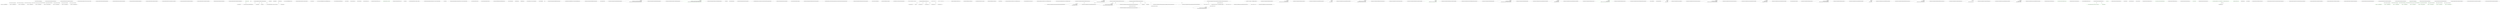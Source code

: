digraph  {
n21 [label="Humanizer.Configuration.OrdinalizerRegistry", span=""];
n0 [cluster="Humanizer.Configuration.OrdinalizerRegistry.OrdinalizerRegistry()", label="Entry Humanizer.Configuration.OrdinalizerRegistry.OrdinalizerRegistry()", span="6-6"];
n1 [cluster="Humanizer.Configuration.OrdinalizerRegistry.OrdinalizerRegistry()", label="Register(''de'', new GermanOrdinalizer())", span="8-8"];
n2 [cluster="Humanizer.Configuration.OrdinalizerRegistry.OrdinalizerRegistry()", label="Register(''en'', new EnglishOrdinalizer())", span="9-9"];
n11 [cluster="Humanizer.Localisation.Ordinalizers.GermanOrdinalizer.GermanOrdinalizer()", label="Entry Humanizer.Localisation.Ordinalizers.GermanOrdinalizer.GermanOrdinalizer()", span="2-2"];
n12 [cluster="Humanizer.Configuration.LocaliserRegistry<TLocaliser>.Register(string, TLocaliser)", label="Entry Humanizer.Configuration.LocaliserRegistry<TLocaliser>.Register(string, TLocaliser)", span="54-54"];
n3 [cluster="Humanizer.Configuration.OrdinalizerRegistry.OrdinalizerRegistry()", label="Register(''es'', new SpanishOrdinalizer())", span="10-10"];
n13 [cluster="Humanizer.Localisation.Ordinalizers.EnglishOrdinalizer.EnglishOrdinalizer()", label="Entry Humanizer.Localisation.Ordinalizers.EnglishOrdinalizer.EnglishOrdinalizer()", span="2-2"];
n4 [cluster="Humanizer.Configuration.OrdinalizerRegistry.OrdinalizerRegistry()", label="Register(''it'', new ItalianOrdinalizer())", span="11-11"];
n14 [cluster="Humanizer.Localisation.Ordinalizers.SpanishOrdinalizer.SpanishOrdinalizer()", label="Entry Humanizer.Localisation.Ordinalizers.SpanishOrdinalizer.SpanishOrdinalizer()", span="2-2"];
n5 [cluster="Humanizer.Configuration.OrdinalizerRegistry.OrdinalizerRegistry()", label="Register(''nl'', new DutchOrdinalizer())", span="12-12"];
n15 [cluster="Humanizer.Localisation.Ordinalizers.ItalianOrdinalizer.ItalianOrdinalizer()", label="Entry Humanizer.Localisation.Ordinalizers.ItalianOrdinalizer.ItalianOrdinalizer()", span="2-2"];
n6 [cluster="Humanizer.Configuration.OrdinalizerRegistry.OrdinalizerRegistry()", label="Register(''pt'', new PortugueseOrdinalizer())", span="13-13"];
n16 [cluster="Humanizer.Localisation.Ordinalizers.DutchOrdinalizer.DutchOrdinalizer()", label="Entry Humanizer.Localisation.Ordinalizers.DutchOrdinalizer.DutchOrdinalizer()", span="2-2"];
n7 [cluster="Humanizer.Configuration.OrdinalizerRegistry.OrdinalizerRegistry()", label="Register(''ru'', new RussianOrdinalizer())", span="14-14"];
n17 [cluster="Humanizer.Localisation.Ordinalizers.PortugueseOrdinalizer.PortugueseOrdinalizer()", label="Entry Humanizer.Localisation.Ordinalizers.PortugueseOrdinalizer.PortugueseOrdinalizer()", span="2-2"];
n8 [cluster="Humanizer.Configuration.OrdinalizerRegistry.OrdinalizerRegistry()", label="Register(''tr'', new TurkishOrdinalizer())", span="15-15"];
n18 [cluster="Humanizer.Localisation.Ordinalizers.RussianOrdinalizer.RussianOrdinalizer()", label="Entry Humanizer.Localisation.Ordinalizers.RussianOrdinalizer.RussianOrdinalizer()", span="2-2"];
n9 [cluster="Humanizer.Configuration.OrdinalizerRegistry.OrdinalizerRegistry()", label="Register(''uk'', new UkrainianOrdinalizer())", span="16-16"];
n19 [cluster="Humanizer.Localisation.Ordinalizers.TurkishOrdinalizer.TurkishOrdinalizer()", label="Entry Humanizer.Localisation.Ordinalizers.TurkishOrdinalizer.TurkishOrdinalizer()", span="7-7"];
n10 [cluster="Humanizer.Configuration.OrdinalizerRegistry.OrdinalizerRegistry()", label="Exit Humanizer.Configuration.OrdinalizerRegistry.OrdinalizerRegistry()", span="6-6"];
n20 [cluster="Humanizer.Localisation.Ordinalizers.UkrainianOrdinalizer.UkrainianOrdinalizer()", label="Entry Humanizer.Localisation.Ordinalizers.UkrainianOrdinalizer.UkrainianOrdinalizer()", span="2-2"];
d4 [cluster="Humanizer.CasingExtensions.ApplyCase(string, Humanizer.LetterCasing)", color=green, community=0, label="LetterCasing.LowerCase", prediction=0, span="24-24"];
d1 [cluster="Humanizer.CasingExtensions.ApplyCase(string, Humanizer.LetterCasing)", label=casing, span="19-19"];
d5 [cluster="Humanizer.CasingExtensions.ApplyCase(string, Humanizer.LetterCasing)", label="return input.ToLower();", span="25-25"];
d0 [cluster="Humanizer.CasingExtensions.ApplyCase(string, Humanizer.LetterCasing)", label="Entry Humanizer.CasingExtensions.ApplyCase(string, Humanizer.LetterCasing)", span="17-17"];
d2 [cluster="Humanizer.CasingExtensions.ApplyCase(string, Humanizer.LetterCasing)", label="LetterCasing.Title", span="21-21"];
d6 [cluster="Humanizer.CasingExtensions.ApplyCase(string, Humanizer.LetterCasing)", label="LetterCasing.AllCaps", span="27-27"];
d8 [cluster="Humanizer.CasingExtensions.ApplyCase(string, Humanizer.LetterCasing)", label="LetterCasing.Sentence", span="30-30"];
d12 [cluster="Humanizer.CasingExtensions.ApplyCase(string, Humanizer.LetterCasing)", label="throw new ArgumentOutOfRangeException(''casing'');", span="37-37"];
d13 [cluster="Humanizer.CasingExtensions.ApplyCase(string, Humanizer.LetterCasing)", label="Exit Humanizer.CasingExtensions.ApplyCase(string, Humanizer.LetterCasing)", span="17-17"];
d15 [cluster="string.ToLower()", label="Entry string.ToLower()", span="0-0"];
d3 [cluster="Humanizer.CasingExtensions.ApplyCase(string, Humanizer.LetterCasing)", label="return CultureInfo.CurrentCulture.TextInfo.ToTitleCase(input);", span="22-22"];
d7 [cluster="Humanizer.CasingExtensions.ApplyCase(string, Humanizer.LetterCasing)", label="return input.ToUpper();", span="28-28"];
d9 [cluster="Humanizer.CasingExtensions.ApplyCase(string, Humanizer.LetterCasing)", label="input.Length >= 1", span="31-31"];
d10 [cluster="Humanizer.CasingExtensions.ApplyCase(string, Humanizer.LetterCasing)", label="return String.Concat(input.Substring(0, 1).ToUpper(), input.Substring(1));", span="32-32"];
d11 [cluster="Humanizer.CasingExtensions.ApplyCase(string, Humanizer.LetterCasing)", label="return input.ToUpper();", span="34-34"];
d20 [cluster="System.ArgumentOutOfRangeException.ArgumentOutOfRangeException(string)", label="Entry System.ArgumentOutOfRangeException.ArgumentOutOfRangeException(string)", span="0-0"];
d14 [cluster="System.Globalization.TextInfo.ToTitleCase(string)", label="Entry System.Globalization.TextInfo.ToTitleCase(string)", span="0-0"];
d16 [cluster="string.ToUpper()", label="Entry string.ToUpper()", span="0-0"];
d17 [cluster="string.Substring(int, int)", label="Entry string.Substring(int, int)", span="0-0"];
d18 [cluster="string.Substring(int)", label="Entry string.Substring(int)", span="0-0"];
d19 [cluster="string.Concat(string, string)", label="Entry string.Concat(string, string)", span="0-0"];
m0_0 [cluster="Humanizer.Tests.CasingTests.ToTitle(string, string)", file="CasingTests.cs", label="Entry Humanizer.Tests.CasingTests.ToTitle(string, string)", span="12-12"];
m0_1 [cluster="Humanizer.Tests.CasingTests.ToTitle(string, string)", color=green, community=0, file="CasingTests.cs", label="Assert.Equal(expectedOutput, input.ToTitle())", prediction=1, span="14-14"];
m0_2 [cluster="Humanizer.Tests.CasingTests.ToTitle(string, string)", file="CasingTests.cs", label="Exit Humanizer.Tests.CasingTests.ToTitle(string, string)", span="12-12"];
m0_4 [cluster="Unk.Equal", file="CasingTests.cs", label="Entry Unk.Equal", span=""];
m0_5 [cluster="Humanizer.EnumDehumanizeExtensions.DehumanizeTo(string, System.Type, Humanizer.OnNoMatch)", file="CasingTests.cs", label="return (Enum)DehumanizeToPrivate(input, targetEnum, onNoMatch);", span="32-32"];
m0_6 [cluster="Humanizer.EnumDehumanizeExtensions.DehumanizeTo(string, System.Type, Humanizer.OnNoMatch)", file="CasingTests.cs", label="Exit Humanizer.EnumDehumanizeExtensions.DehumanizeTo(string, System.Type, Humanizer.OnNoMatch)", span="30-30"];
m0_3 [cluster="Unk.ToTitle", file="CasingTests.cs", label="Entry Unk.ToTitle", span=""];
m0_11 [cluster="Humanizer.EnumDehumanizeExtensions.DehumanizeToPrivate(string, System.Type, Humanizer.OnNoMatch)", file="CasingTests.cs", label="Exit Humanizer.EnumDehumanizeExtensions.DehumanizeToPrivate(string, System.Type, Humanizer.OnNoMatch)", span="35-35"];
m0_12 [cluster="System.Enum.GetValues(System.Type)", file="CasingTests.cs", label="Entry System.Enum.GetValues(System.Type)", span="0-0"];
m0_13 [cluster="System.Collections.IEnumerable.Cast<TResult>()", file="CasingTests.cs", label="Entry System.Collections.IEnumerable.Cast<TResult>()", span="0-0"];
m0_15 [cluster="Humanizer.NoMatchFoundException.NoMatchFoundException(string)", file="CasingTests.cs", label="Entry Humanizer.NoMatchFoundException.NoMatchFoundException(string)", span="13-13"];
m0_19 [cluster="System.Enum.Humanize()", file="CasingTests.cs", label="Entry System.Enum.Humanize()", span="15-15"];
m0_16 [cluster="lambda expression", file="CasingTests.cs", label="Entry lambda expression", span="37-37"];
m0_18 [cluster="lambda expression", file="CasingTests.cs", label="Exit lambda expression", span="37-37"];
m0_20 [cluster="string.Equals(string, string, System.StringComparison)", file="CasingTests.cs", label="Entry string.Equals(string, string, System.StringComparison)", span="0-0"];
m0_14 [cluster="Unk.FirstOrDefault", file="CasingTests.cs", label="Entry Unk.FirstOrDefault", span=""];
m0_21 [file="CasingTests.cs", label=string, span=""];
m1_15 [cluster="Humanizer.Tests.EnumHumanizeTests.AllCapitalMembersAreReturnedAsIs()", file="EnumHumanizeTests.cs", label="Entry Humanizer.Tests.EnumHumanizeTests.AllCapitalMembersAreReturnedAsIs()", span="35-35"];
m1_16 [cluster="Humanizer.Tests.EnumHumanizeTests.AllCapitalMembersAreReturnedAsIs()", file="EnumHumanizeTests.cs", label="Assert.Equal(EnumUnderTest.ALLCAPITALS.ToString(), EnumUnderTest.ALLCAPITALS.Humanize())", span="37-37"];
m1_17 [cluster="Humanizer.Tests.EnumHumanizeTests.AllCapitalMembersAreReturnedAsIs()", file="EnumHumanizeTests.cs", label="Exit Humanizer.Tests.EnumHumanizeTests.AllCapitalMembersAreReturnedAsIs()", span="35-35"];
m1_18 [cluster="System.Enum.ToString()", file="EnumHumanizeTests.cs", label="Entry System.Enum.ToString()", span="0-0"];
m1_8 [cluster="Humanizer.Tests.EnumHumanizeTests.CanApplyTitleCasingOnEnumHumanization()", file="EnumHumanizeTests.cs", label="Entry Humanizer.Tests.EnumHumanizeTests.CanApplyTitleCasingOnEnumHumanization()", span="19-19"];
m1_9 [cluster="Humanizer.Tests.EnumHumanizeTests.CanApplyTitleCasingOnEnumHumanization()", file="EnumHumanizeTests.cs", label="Assert.Equal(\r\n                EnumTestsResources.MemberWithoutDescriptionAttributeTitle, \r\n                EnumUnderTest.MemberWithoutDescriptionAttribute.Humanize(LetterCasing.Title))", span="21-23"];
m1_10 [cluster="Humanizer.Tests.EnumHumanizeTests.CanApplyTitleCasingOnEnumHumanization()", file="EnumHumanizeTests.cs", label="Exit Humanizer.Tests.EnumHumanizeTests.CanApplyTitleCasingOnEnumHumanization()", span="19-19"];
m1_12 [cluster="Humanizer.Tests.EnumHumanizeTests.CanApplyLowerCaseCasingOnEnumHumanization()", file="EnumHumanizeTests.cs", label="Entry Humanizer.Tests.EnumHumanizeTests.CanApplyLowerCaseCasingOnEnumHumanization()", span="27-27"];
m1_13 [cluster="Humanizer.Tests.EnumHumanizeTests.CanApplyLowerCaseCasingOnEnumHumanization()", color=green, community=0, file="EnumHumanizeTests.cs", label="Assert.Equal(\r\n                EnumTestsResources.MemberWithoutDescriptionAttributeLowerCase, \r\n                EnumUnderTest.MemberWithoutDescriptionAttribute.Humanize(LetterCasing.LowerCase))", prediction=2, span="29-31"];
m1_14 [cluster="Humanizer.Tests.EnumHumanizeTests.CanApplyLowerCaseCasingOnEnumHumanization()", file="EnumHumanizeTests.cs", label="Exit Humanizer.Tests.EnumHumanizeTests.CanApplyLowerCaseCasingOnEnumHumanization()", span="27-27"];
m1_4 [cluster="Unk.Equal", file="EnumHumanizeTests.cs", label="Entry Unk.Equal", span=""];
m1_3 [cluster="System.Enum.Humanize()", file="EnumHumanizeTests.cs", label="Entry System.Enum.Humanize()", span="13-13"];
m1_0 [cluster="Humanizer.Tests.EnumHumanizeTests.HonorsDescriptionAttribute()", file="EnumHumanizeTests.cs", label="Entry Humanizer.Tests.EnumHumanizeTests.HonorsDescriptionAttribute()", span="7-7"];
m1_1 [cluster="Humanizer.Tests.EnumHumanizeTests.HonorsDescriptionAttribute()", file="EnumHumanizeTests.cs", label="Assert.Equal(EnumTestsResources.CustomDescription, EnumUnderTest.MemberWithDescriptionAttribute.Humanize())", span="9-9"];
m1_2 [cluster="Humanizer.Tests.EnumHumanizeTests.HonorsDescriptionAttribute()", file="EnumHumanizeTests.cs", label="Exit Humanizer.Tests.EnumHumanizeTests.HonorsDescriptionAttribute()", span="7-7"];
m1_11 [cluster="System.Enum.Humanize(Humanizer.LetterCasing)", file="EnumHumanizeTests.cs", label="Entry System.Enum.Humanize(Humanizer.LetterCasing)", span="37-37"];
m1_5 [cluster="Humanizer.Tests.EnumHumanizeTests.CanHumanizeMembersWithoutDescriptionAttribute()", file="EnumHumanizeTests.cs", label="Entry Humanizer.Tests.EnumHumanizeTests.CanHumanizeMembersWithoutDescriptionAttribute()", span="13-13"];
m1_6 [cluster="Humanizer.Tests.EnumHumanizeTests.CanHumanizeMembersWithoutDescriptionAttribute()", file="EnumHumanizeTests.cs", label="Assert.Equal(EnumTestsResources.MemberWithoutDescriptionAttributeSentence, EnumUnderTest.MemberWithoutDescriptionAttribute.Humanize())", span="15-15"];
m1_7 [cluster="Humanizer.Tests.EnumHumanizeTests.CanHumanizeMembersWithoutDescriptionAttribute()", file="EnumHumanizeTests.cs", label="Exit Humanizer.Tests.EnumHumanizeTests.CanHumanizeMembersWithoutDescriptionAttribute()", span="13-13"];
m2_8 [cluster="int.ToString(System.IFormatProvider)", file="InflectorExtensions.cs", label="Entry int.ToString(System.IFormatProvider)", span="0-0"];
m2_5 [cluster="Humanizer.OrdinalizeExtensions.Ordinalize(int)", file="InflectorExtensions.cs", label="Entry Humanizer.OrdinalizeExtensions.Ordinalize(int)", span="25-25"];
m2_6 [cluster="Humanizer.OrdinalizeExtensions.Ordinalize(int)", file="InflectorExtensions.cs", label="return Ordinalize(number, number.ToString(CultureInfo.InvariantCulture));", span="27-27"];
m2_7 [cluster="Humanizer.OrdinalizeExtensions.Ordinalize(int)", file="InflectorExtensions.cs", label="Exit Humanizer.OrdinalizeExtensions.Ordinalize(int)", span="25-25"];
m2_4 [cluster="Humanizer.OrdinalizeExtensions.Ordinalize(int, string)", file="InflectorExtensions.cs", label="Entry Humanizer.OrdinalizeExtensions.Ordinalize(int, string)", span="30-30"];
m2_9 [cluster="Humanizer.OrdinalizeExtensions.Ordinalize(int, string)", file="InflectorExtensions.cs", label="int nMod100 = number % 100", span="32-32"];
m2_11 [cluster="Humanizer.OrdinalizeExtensions.Ordinalize(int, string)", file="InflectorExtensions.cs", label="return numberString + ''th'';", span="36-36"];
m2_12 [cluster="Humanizer.OrdinalizeExtensions.Ordinalize(int, string)", file="InflectorExtensions.cs", label="number % 10", span="39-39"];
m2_14 [cluster="Humanizer.OrdinalizeExtensions.Ordinalize(int, string)", file="InflectorExtensions.cs", label="return numberString + ''st'';", span="42-42"];
m2_16 [cluster="Humanizer.OrdinalizeExtensions.Ordinalize(int, string)", file="InflectorExtensions.cs", label="return numberString + ''nd'';", span="44-44"];
m2_18 [cluster="Humanizer.OrdinalizeExtensions.Ordinalize(int, string)", file="InflectorExtensions.cs", label="return numberString + ''rd'';", span="46-46"];
m2_19 [cluster="Humanizer.OrdinalizeExtensions.Ordinalize(int, string)", file="InflectorExtensions.cs", label="return numberString + ''th'';", span="48-48"];
m2_10 [cluster="Humanizer.OrdinalizeExtensions.Ordinalize(int, string)", file="InflectorExtensions.cs", label="nMod100 >= 11 && nMod100 <= 13", span="34-34"];
m2_13 [cluster="Humanizer.OrdinalizeExtensions.Ordinalize(int, string)", file="InflectorExtensions.cs", label=1, span="41-41"];
m2_15 [cluster="Humanizer.OrdinalizeExtensions.Ordinalize(int, string)", file="InflectorExtensions.cs", label=2, span="43-43"];
m2_17 [cluster="Humanizer.OrdinalizeExtensions.Ordinalize(int, string)", file="InflectorExtensions.cs", label=3, span="45-45"];
m2_20 [cluster="Humanizer.OrdinalizeExtensions.Ordinalize(int, string)", file="InflectorExtensions.cs", label="Exit Humanizer.OrdinalizeExtensions.Ordinalize(int, string)", span="30-30"];
m2_0 [cluster="Humanizer.OrdinalizeExtensions.Ordinalize(string)", file="InflectorExtensions.cs", label="Entry Humanizer.OrdinalizeExtensions.Ordinalize(string)", span="15-15"];
m2_1 [cluster="Humanizer.OrdinalizeExtensions.Ordinalize(string)", file="InflectorExtensions.cs", label="return Ordinalize(int.Parse(numberString), numberString);", span="17-17"];
m2_2 [cluster="Humanizer.OrdinalizeExtensions.Ordinalize(string)", file="InflectorExtensions.cs", label="Exit Humanizer.OrdinalizeExtensions.Ordinalize(string)", span="15-15"];
m2_3 [cluster="int.Parse(string)", file="InflectorExtensions.cs", label="Entry int.Parse(string)", span="0-0"];
m3_0 [cluster="Humanizer.Localisation.Resources.GetResource(string, System.Globalization.CultureInfo)", file="InflectorTests.cs", label="Entry Humanizer.Localisation.Resources.GetResource(string, System.Globalization.CultureInfo)", span="18-18"];
m3_1 [cluster="Humanizer.Localisation.Resources.GetResource(string, System.Globalization.CultureInfo)", file="InflectorTests.cs", label="return ResourceManager.GetString(resourceKey, culture);", span="20-20"];
m3_2 [cluster="Humanizer.Localisation.Resources.GetResource(string, System.Globalization.CultureInfo)", file="InflectorTests.cs", label="Exit Humanizer.Localisation.Resources.GetResource(string, System.Globalization.CultureInfo)", span="18-18"];
m3_3 [cluster="System.Resources.ResourceManager.GetString(string, System.Globalization.CultureInfo)", file="InflectorTests.cs", label="Entry System.Resources.ResourceManager.GetString(string, System.Globalization.CultureInfo)", span="0-0"];
m6_45 [cluster="Humanizer.Tests.StringHumanizeTests.CanHumanizeIntoTitleCaseWhenUsingUnderscores()", file="StringHumanizeTests.cs", label="Entry Humanizer.Tests.StringHumanizeTests.CanHumanizeIntoTitleCaseWhenUsingUnderscores()", span="115-115"];
m6_46 [cluster="Humanizer.Tests.StringHumanizeTests.CanHumanizeIntoTitleCaseWhenUsingUnderscores()", file="StringHumanizeTests.cs", label="Assert.Equal(\r\n                ''Can Return Title Case'',\r\n                ''Can_return_title_Case''.Humanize(LetterCasing.Title))", span="117-119"];
m6_47 [cluster="Humanizer.Tests.StringHumanizeTests.CanHumanizeIntoTitleCaseWhenUsingUnderscores()", file="StringHumanizeTests.cs", label="Exit Humanizer.Tests.StringHumanizeTests.CanHumanizeIntoTitleCaseWhenUsingUnderscores()", span="115-115"];
m6_3 [cluster="Humanizer.FixedNumberOfCharactersTruncator.Truncate(string, int, string)", file="StringHumanizeTests.cs", label="value.Length == 0", span="15-15"];
m6_54 [cluster="Humanizer.Tests.StringHumanizeTests.CanHumanizeIntoSentenceCase()", file="StringHumanizeTests.cs", label="Entry Humanizer.Tests.StringHumanizeTests.CanHumanizeIntoSentenceCase()", span="139-139"];
m6_55 [cluster="Humanizer.Tests.StringHumanizeTests.CanHumanizeIntoSentenceCase()", file="StringHumanizeTests.cs", label="Assert.Equal(\r\n                ''Can return sentence case'',\r\n                ''CanReturnSentenceCase''.Humanize(LetterCasing.Sentence))", span="141-143"];
m6_56 [cluster="Humanizer.Tests.StringHumanizeTests.CanHumanizeIntoSentenceCase()", file="StringHumanizeTests.cs", label="Exit Humanizer.Tests.StringHumanizeTests.CanHumanizeIntoSentenceCase()", span="139-139"];
m6_38 [cluster="Humanizer.Tests.StringHumanizeTests.AcronymsAreSeparatedFromNumbersInTheStart()", file="StringHumanizeTests.cs", label="Entry Humanizer.Tests.StringHumanizeTests.AcronymsAreSeparatedFromNumbersInTheStart()", span="99-99"];
m6_39 [cluster="Humanizer.Tests.StringHumanizeTests.AcronymsAreSeparatedFromNumbersInTheStart()", file="StringHumanizeTests.cs", label="Assert.Equal(\r\n                ''1 HTML'',\r\n                ''1HTML''.Humanize())", span="101-103"];
m6_40 [cluster="Humanizer.Tests.StringHumanizeTests.AcronymsAreSeparatedFromNumbersInTheStart()", file="StringHumanizeTests.cs", label="Exit Humanizer.Tests.StringHumanizeTests.AcronymsAreSeparatedFromNumbersInTheStart()", span="99-99"];
m6_0 [cluster="Humanizer.Tests.StringHumanizeTests.PascalCaseInputStringIsTurnedIntoSentence()", file="StringHumanizeTests.cs", label="Entry Humanizer.Tests.StringHumanizeTests.PascalCaseInputStringIsTurnedIntoSentence()", span="7-7"];
m6_1 [cluster="Humanizer.Tests.StringHumanizeTests.PascalCaseInputStringIsTurnedIntoSentence()", file="StringHumanizeTests.cs", label="Assert.Equal(\r\n                ''Pascal case input string is turned into sentence'',\r\n                ''PascalCaseInputStringIsTurnedIntoSentence''.Humanize())", span="9-11"];
m6_4 [cluster="Unk.Equal", file="StringHumanizeTests.cs", label="Entry Unk.Equal", span=""];
m6_5 [cluster="Humanizer.Tests.StringHumanizeTests.WhenInputStringContainsConsequtiveCaptialLetters_ThenTheyAreTurnedIntoOneLetterWords()", file="StringHumanizeTests.cs", label="Entry Humanizer.Tests.StringHumanizeTests.WhenInputStringContainsConsequtiveCaptialLetters_ThenTheyAreTurnedIntoOneLetterWords()", span="15-15"];
m6_6 [cluster="Humanizer.Tests.StringHumanizeTests.WhenInputStringContainsConsequtiveCaptialLetters_ThenTheyAreTurnedIntoOneLetterWords()", file="StringHumanizeTests.cs", label="Assert.Equal(\r\n                ''When I use an input a here'',\r\n                ''WhenIUseAnInputAHere''.Humanize())", span="17-19"];
m6_8 [cluster="Humanizer.Tests.StringHumanizeTests.WhenInputStringStartsWithANumber_ThenNumberIsDealtWithLikeAWord()", file="StringHumanizeTests.cs", label="Entry Humanizer.Tests.StringHumanizeTests.WhenInputStringStartsWithANumber_ThenNumberIsDealtWithLikeAWord()", span="23-23"];
m6_10 [cluster="Humanizer.Tests.StringHumanizeTests.WhenInputStringStartsWithANumber_ThenNumberIsDealtWithLikeAWord()", file="StringHumanizeTests.cs", label="Exit Humanizer.Tests.StringHumanizeTests.WhenInputStringStartsWithANumber_ThenNumberIsDealtWithLikeAWord()", span="23-23"];
m6_11 [cluster="Humanizer.Tests.StringHumanizeTests.WhenInputStringEndWithANumber_ThenNumberIsDealtWithLikeAWord()", file="StringHumanizeTests.cs", label="Entry Humanizer.Tests.StringHumanizeTests.WhenInputStringEndWithANumber_ThenNumberIsDealtWithLikeAWord()", span="29-29"];
m6_13 [cluster="Humanizer.Tests.StringHumanizeTests.WhenInputStringEndWithANumber_ThenNumberIsDealtWithLikeAWord()", file="StringHumanizeTests.cs", label="Exit Humanizer.Tests.StringHumanizeTests.WhenInputStringEndWithANumber_ThenNumberIsDealtWithLikeAWord()", span="29-29"];
m6_14 [cluster="Humanizer.Tests.StringHumanizeTests.UnderscoredInputStringIsTurnedIntoSentence()", file="StringHumanizeTests.cs", label="Entry Humanizer.Tests.StringHumanizeTests.UnderscoredInputStringIsTurnedIntoSentence()", span="35-35"];
m6_15 [cluster="Humanizer.Tests.StringHumanizeTests.UnderscoredInputStringIsTurnedIntoSentence()", file="StringHumanizeTests.cs", label="Assert.Equal(\r\n                ''Underscored input string is turned into sentence'',\r\n                ''Underscored_input_string_is_turned_into_sentence''.Humanize())", span="37-39"];
m6_16 [cluster="Humanizer.Tests.StringHumanizeTests.UnderscoredInputStringIsTurnedIntoSentence()", file="StringHumanizeTests.cs", label="Exit Humanizer.Tests.StringHumanizeTests.UnderscoredInputStringIsTurnedIntoSentence()", span="35-35"];
m6_18 [cluster="Humanizer.Tests.StringHumanizeTests.UnderscoredInputStringPreservesCasing()", file="StringHumanizeTests.cs", label="Assert.Equal(\r\n                ''Underscored input String is turned INTO sentence'',\r\n                ''Underscored_input_String_is_turned_INTO_sentence''.Humanize())", span="45-47"];
m6_2 [cluster="Humanizer.Tests.StringHumanizeTests.PascalCaseInputStringIsTurnedIntoSentence()", file="StringHumanizeTests.cs", label="Exit Humanizer.Tests.StringHumanizeTests.PascalCaseInputStringIsTurnedIntoSentence()", span="7-7"];
m6_7 [cluster="Humanizer.Tests.StringHumanizeTests.WhenInputStringContainsConsequtiveCaptialLetters_ThenTheyAreTurnedIntoOneLetterWords()", file="StringHumanizeTests.cs", label="Exit Humanizer.Tests.StringHumanizeTests.WhenInputStringContainsConsequtiveCaptialLetters_ThenTheyAreTurnedIntoOneLetterWords()", span="15-15"];
m6_12 [cluster="Humanizer.Tests.StringHumanizeTests.WhenInputStringEndWithANumber_ThenNumberIsDealtWithLikeAWord()", file="StringHumanizeTests.cs", label="Assert.Equal(''Number is at the end 100'', ''NumberIsAtTheEnd100''.Humanize())", span="31-31"];
m6_9 [cluster="Humanizer.Tests.StringHumanizeTests.WhenInputStringStartsWithANumber_ThenNumberIsDealtWithLikeAWord()", file="StringHumanizeTests.cs", label="Assert.Equal(''10 is in the begining'', ''10IsInTheBegining''.Humanize())", span="25-25"];
m6_17 [cluster="Humanizer.Tests.StringHumanizeTests.UnderscoredInputStringPreservesCasing()", file="StringHumanizeTests.cs", label="Entry Humanizer.Tests.StringHumanizeTests.UnderscoredInputStringPreservesCasing()", span="43-43"];
m6_19 [cluster="Humanizer.Tests.StringHumanizeTests.UnderscoredInputStringPreservesCasing()", file="StringHumanizeTests.cs", label="Exit Humanizer.Tests.StringHumanizeTests.UnderscoredInputStringPreservesCasing()", span="43-43"];
m6_60 [cluster="Humanizer.Tests.StringHumanizeTests.CanHumanizeIntoLowerCaseEvenWhenUsingAllCaps()", file="StringHumanizeTests.cs", label="Entry Humanizer.Tests.StringHumanizeTests.CanHumanizeIntoLowerCaseEvenWhenUsingAllCaps()", span="155-155"];
m6_61 [cluster="Humanizer.Tests.StringHumanizeTests.CanHumanizeIntoLowerCaseEvenWhenUsingAllCaps()", color=green, community=0, file="StringHumanizeTests.cs", label="Assert.Equal(\r\n                ''lowercase'',\r\n                ''LOWERCASE''.Humanize(LetterCasing.LowerCase))", prediction=3, span="157-159"];
m6_62 [cluster="Humanizer.Tests.StringHumanizeTests.CanHumanizeIntoLowerCaseEvenWhenUsingAllCaps()", file="StringHumanizeTests.cs", label="Exit Humanizer.Tests.StringHumanizeTests.CanHumanizeIntoLowerCaseEvenWhenUsingAllCaps()", span="155-155"];
m6_22 [cluster="Humanizer.Tests.StringHumanizeTests.OneLetterWordInTheBeginningOfStringIsTurnedIntoAWord()", file="StringHumanizeTests.cs", label="Exit Humanizer.Tests.StringHumanizeTests.OneLetterWordInTheBeginningOfStringIsTurnedIntoAWord()", span="51-51"];
m6_48 [cluster="Humanizer.Tests.StringHumanizeTests.TitleHumanizationHonorsAllCaps()", file="StringHumanizeTests.cs", label="Entry Humanizer.Tests.StringHumanizeTests.TitleHumanizationHonorsAllCaps()", span="123-123"];
m6_49 [cluster="Humanizer.Tests.StringHumanizeTests.TitleHumanizationHonorsAllCaps()", file="StringHumanizeTests.cs", label="Assert.Equal(\r\n                ''Title Humanization Honors ALLCAPS'',\r\n                ''Title_humanization_Honors_ALLCAPS''.Humanize(LetterCasing.Title))", span="125-127"];
m6_50 [cluster="Humanizer.Tests.StringHumanizeTests.TitleHumanizationHonorsAllCaps()", file="StringHumanizeTests.cs", label="Exit Humanizer.Tests.StringHumanizeTests.TitleHumanizationHonorsAllCaps()", span="123-123"];
m6_26 [cluster="Humanizer.Tests.StringHumanizeTests.AcronymsAreSeparatedFromOtherWordsInTheMiddle()", file="StringHumanizeTests.cs", label="Entry Humanizer.Tests.StringHumanizeTests.AcronymsAreSeparatedFromOtherWordsInTheMiddle()", span="67-67"];
m6_27 [cluster="Humanizer.Tests.StringHumanizeTests.AcronymsAreSeparatedFromOtherWordsInTheMiddle()", file="StringHumanizeTests.cs", label="Assert.Equal(\r\n                ''The HTML language'',\r\n                ''TheHTMLLanguage''.Humanize())", span="69-71"];
m6_28 [cluster="Humanizer.Tests.StringHumanizeTests.AcronymsAreSeparatedFromOtherWordsInTheMiddle()", file="StringHumanizeTests.cs", label="Exit Humanizer.Tests.StringHumanizeTests.AcronymsAreSeparatedFromOtherWordsInTheMiddle()", span="67-67"];
m6_51 [cluster="Humanizer.Tests.StringHumanizeTests.CanHumanizeIntoLowerCase()", file="StringHumanizeTests.cs", label="Entry Humanizer.Tests.StringHumanizeTests.CanHumanizeIntoLowerCase()", span="131-131"];
m6_52 [cluster="Humanizer.Tests.StringHumanizeTests.CanHumanizeIntoLowerCase()", color=green, community=0, file="StringHumanizeTests.cs", label="Assert.Equal(\r\n                ''can return lower case'',\r\n                ''CanReturnLowerCase''.Humanize(LetterCasing.LowerCase))", prediction=4, span="133-135"];
m6_53 [cluster="Humanizer.Tests.StringHumanizeTests.CanHumanizeIntoLowerCase()", file="StringHumanizeTests.cs", label="Exit Humanizer.Tests.StringHumanizeTests.CanHumanizeIntoLowerCase()", span="131-131"];
m6_20 [cluster="Humanizer.Tests.StringHumanizeTests.OneLetterWordInTheBeginningOfStringIsTurnedIntoAWord()", file="StringHumanizeTests.cs", label="Entry Humanizer.Tests.StringHumanizeTests.OneLetterWordInTheBeginningOfStringIsTurnedIntoAWord()", span="51-51"];
m6_21 [cluster="string.ToCharArray()", file="StringHumanizeTests.cs", label="Entry string.ToCharArray()", span="0-0"];
m6_23 [cluster="char.IsLetterOrDigit(char)", file="StringHumanizeTests.cs", label="Entry char.IsLetterOrDigit(char)", span="0-0"];
m6_24 [cluster="Humanizer.Tests.StringHumanizeTests.AcronymsAreLeftIntact()", file="StringHumanizeTests.cs", label="Assert.Equal(\r\n                ''HTML'',\r\n                ''HTML''.Humanize())", span="61-63"];
m6_25 [cluster="Humanizer.Tests.StringHumanizeTests.AcronymsAreLeftIntact()", file="StringHumanizeTests.cs", label="Exit Humanizer.Tests.StringHumanizeTests.AcronymsAreLeftIntact()", span="59-59"];
m6_66 [cluster="Humanizer.Tests.StringHumanizeTests.CanTurnIntoUpperCasewhenUsingUnderscores()", file="StringHumanizeTests.cs", label="Entry Humanizer.Tests.StringHumanizeTests.CanTurnIntoUpperCasewhenUsingUnderscores()", span="171-171"];
m6_67 [cluster="Humanizer.Tests.StringHumanizeTests.CanTurnIntoUpperCasewhenUsingUnderscores()", file="StringHumanizeTests.cs", label="Assert.Equal(\r\n                ''CAN HUMANIZE INTO UPPER CASE'',\r\n                ''Can_Humanize_into_Upper_case''.Humanize(LetterCasing.AllCaps))", span="173-175"];
m6_68 [cluster="Humanizer.Tests.StringHumanizeTests.CanTurnIntoUpperCasewhenUsingUnderscores()", file="StringHumanizeTests.cs", label="Exit Humanizer.Tests.StringHumanizeTests.CanTurnIntoUpperCasewhenUsingUnderscores()", span="171-171"];
m6_32 [cluster="Humanizer.Tests.StringHumanizeTests.AcronymsAreSeparatedFromOtherWordsInTheEnd()", file="StringHumanizeTests.cs", label="Entry Humanizer.Tests.StringHumanizeTests.AcronymsAreSeparatedFromOtherWordsInTheEnd()", span="83-83"];
m6_33 [cluster="Humanizer.Tests.StringHumanizeTests.AcronymsAreSeparatedFromOtherWordsInTheEnd()", file="StringHumanizeTests.cs", label="Assert.Equal(\r\n                ''The language is HTML'',\r\n                ''TheLanguageIsHTML''.Humanize())", span="85-87"];
m6_34 [cluster="Humanizer.Tests.StringHumanizeTests.AcronymsAreSeparatedFromOtherWordsInTheEnd()", file="StringHumanizeTests.cs", label="Exit Humanizer.Tests.StringHumanizeTests.AcronymsAreSeparatedFromOtherWordsInTheEnd()", span="83-83"];
m6_44 [cluster="string.Humanize(Humanizer.LetterCasing)", file="StringHumanizeTests.cs", label="Entry string.Humanize(Humanizer.LetterCasing)", span="60-60"];
m6_63 [cluster="Humanizer.Tests.StringHumanizeTests.CanHumanizeIntoUpperCase()", file="StringHumanizeTests.cs", label="Entry Humanizer.Tests.StringHumanizeTests.CanHumanizeIntoUpperCase()", span="163-163"];
m6_64 [cluster="Humanizer.Tests.StringHumanizeTests.CanHumanizeIntoUpperCase()", file="StringHumanizeTests.cs", label="Assert.Equal(\r\n                ''CAN HUMANIZE INTO UPPER CASE'',\r\n                ''CanHumanizeIntoUpperCase''.Humanize(LetterCasing.AllCaps))", span="165-167"];
m6_65 [cluster="Humanizer.Tests.StringHumanizeTests.CanHumanizeIntoUpperCase()", file="StringHumanizeTests.cs", label="Exit Humanizer.Tests.StringHumanizeTests.CanHumanizeIntoUpperCase()", span="163-163"];
m6_35 [cluster="Humanizer.Tests.StringHumanizeTests.AcronymsAreSeparatedFromNumbersInTheEnd()", file="StringHumanizeTests.cs", label="Entry Humanizer.Tests.StringHumanizeTests.AcronymsAreSeparatedFromNumbersInTheEnd()", span="91-91"];
m6_36 [cluster="Humanizer.Tests.StringHumanizeTests.AcronymsAreSeparatedFromNumbersInTheEnd()", file="StringHumanizeTests.cs", label="Assert.Equal(\r\n                ''HTML 5'',\r\n                ''HTML5''.Humanize())", span="93-95"];
m6_37 [cluster="Humanizer.Tests.StringHumanizeTests.AcronymsAreSeparatedFromNumbersInTheEnd()", file="StringHumanizeTests.cs", label="Exit Humanizer.Tests.StringHumanizeTests.AcronymsAreSeparatedFromNumbersInTheEnd()", span="91-91"];
m6_41 [cluster="Humanizer.Tests.StringHumanizeTests.CanHumanizeIntoTitleCaseWithoutUsingUnderscores()", file="StringHumanizeTests.cs", label="Entry Humanizer.Tests.StringHumanizeTests.CanHumanizeIntoTitleCaseWithoutUsingUnderscores()", span="107-107"];
m6_42 [cluster="Humanizer.Tests.StringHumanizeTests.CanHumanizeIntoTitleCaseWithoutUsingUnderscores()", file="StringHumanizeTests.cs", label="Assert.Equal(\r\n                ''Can Return Title Case'',\r\n                ''CanReturnTitleCase''.Humanize(LetterCasing.Title))", span="109-111"];
m6_43 [cluster="Humanizer.Tests.StringHumanizeTests.CanHumanizeIntoTitleCaseWithoutUsingUnderscores()", file="StringHumanizeTests.cs", label="Exit Humanizer.Tests.StringHumanizeTests.CanHumanizeIntoTitleCaseWithoutUsingUnderscores()", span="107-107"];
m6_57 [cluster="Humanizer.Tests.StringHumanizeTests.SentenceCasingWorksOnEmptyStrings()", file="StringHumanizeTests.cs", label="Entry Humanizer.Tests.StringHumanizeTests.SentenceCasingWorksOnEmptyStrings()", span="147-147"];
m6_58 [cluster="Humanizer.Tests.StringHumanizeTests.SentenceCasingWorksOnEmptyStrings()", file="StringHumanizeTests.cs", label="Assert.Equal(\r\n                '''',\r\n                ''''.Humanize(LetterCasing.Sentence))", span="149-151"];
m6_59 [cluster="Humanizer.Tests.StringHumanizeTests.SentenceCasingWorksOnEmptyStrings()", file="StringHumanizeTests.cs", label="Exit Humanizer.Tests.StringHumanizeTests.SentenceCasingWorksOnEmptyStrings()", span="147-147"];
m6_29 [cluster="Humanizer.Tests.StringHumanizeTests.AcronymsAreSeparatedFromOtherWordsInTheStart()", file="StringHumanizeTests.cs", label="Entry Humanizer.Tests.StringHumanizeTests.AcronymsAreSeparatedFromOtherWordsInTheStart()", span="75-75"];
m6_30 [cluster="Humanizer.Tests.StringHumanizeTests.AcronymsAreSeparatedFromOtherWordsInTheStart()", file="StringHumanizeTests.cs", label="Assert.Equal(\r\n                ''HTML is the language'',\r\n                ''HTMLIsTheLanguage''.Humanize())", span="77-79"];
m6_31 [cluster="Humanizer.Tests.StringHumanizeTests.AcronymsAreSeparatedFromOtherWordsInTheStart()", file="StringHumanizeTests.cs", label="Exit Humanizer.Tests.StringHumanizeTests.AcronymsAreSeparatedFromOtherWordsInTheStart()", span="75-75"];
m7_0 [cluster="Humanizer.Transformer.ToLowerCase.Transform(string)", file="ToLowerCase.cs", label="Entry Humanizer.Transformer.ToLowerCase.Transform(string)", span="6-6"];
m7_1 [cluster="Humanizer.Transformer.ToLowerCase.Transform(string)", color=green, community=0, file="ToLowerCase.cs", label="return CultureInfo.CurrentCulture.TextInfo.ToLower(input);", prediction=5, span="8-8"];
m7_2 [cluster="Humanizer.Transformer.ToLowerCase.Transform(string)", file="ToLowerCase.cs", label="Exit Humanizer.Transformer.ToLowerCase.Transform(string)", span="6-6"];
m7_3 [cluster="System.Globalization.TextInfo.ToLower(string)", file="ToLowerCase.cs", label="Entry System.Globalization.TextInfo.ToLower(string)", span="0-0"];
m8_0 [cluster="Humanizer.Transformer.ToSentenceCase.Transform(string)", file="ToSentenceCase.cs", label="Entry Humanizer.Transformer.ToSentenceCase.Transform(string)", span="6-6"];
m8_1 [cluster="Humanizer.Transformer.ToSentenceCase.Transform(string)", color=green, community=0, file="ToSentenceCase.cs", label="input.Length >= 1", prediction=6, span="8-8"];
m8_2 [cluster="Humanizer.Transformer.ToSentenceCase.Transform(string)", color=green, community=0, file="ToSentenceCase.cs", label="return String.Concat(input.Substring(0, 1).ToUpper(), input.Substring(1));", prediction=7, span="9-9"];
m8_3 [cluster="Humanizer.Transformer.ToSentenceCase.Transform(string)", color=green, community=0, file="ToSentenceCase.cs", label="return input.ToUpper();", prediction=7, span="11-11"];
m8_4 [cluster="Humanizer.Transformer.ToSentenceCase.Transform(string)", file="ToSentenceCase.cs", label="Exit Humanizer.Transformer.ToSentenceCase.Transform(string)", span="6-6"];
m8_6 [cluster="string.ToUpper()", file="ToSentenceCase.cs", label="Entry string.ToUpper()", span="0-0"];
m8_5 [cluster="string.Substring(int, int)", file="ToSentenceCase.cs", label="Entry string.Substring(int, int)", span="0-0"];
m8_7 [cluster="string.Substring(int)", file="ToSentenceCase.cs", label="Entry string.Substring(int)", span="0-0"];
m9_0 [cluster="Humanizer.Transformer.ToTitleCase.Transform(string)", file="ToTitleCase.cs", label="Entry Humanizer.Transformer.ToTitleCase.Transform(string)", span="6-6"];
m9_1 [cluster="Humanizer.Transformer.ToTitleCase.Transform(string)", color=green, community=0, file="ToTitleCase.cs", label="return CultureInfo.CurrentCulture.TextInfo.ToTitleCase(input);", prediction=9, span="8-8"];
m9_2 [cluster="Humanizer.Transformer.ToTitleCase.Transform(string)", file="ToTitleCase.cs", label="Exit Humanizer.Transformer.ToTitleCase.Transform(string)", span="6-6"];
m10_0 [cluster="Humanizer.Transformer.ToUpperCase.Transform(string)", file="ToUpperCase.cs", label="Entry Humanizer.Transformer.ToUpperCase.Transform(string)", span="4-4"];
m10_1 [cluster="Humanizer.Transformer.ToUpperCase.Transform(string)", color=green, community=0, file="ToUpperCase.cs", label="return input.ToUpper();", prediction=10, span="6-6"];
m10_2 [cluster="Humanizer.Transformer.ToUpperCase.Transform(string)", file="ToUpperCase.cs", label="Exit Humanizer.Transformer.ToUpperCase.Transform(string)", span="4-4"];
m11_4 [cluster="lambda expression", file="Transformers.cs", label="Entry lambda expression", span="18-18"];
m11_5 [cluster="lambda expression", color=green, community=0, file="Transformers.cs", label="stringTransformer.Transform(current)", prediction=11, span="18-18"];
m11_6 [cluster="lambda expression", file="Transformers.cs", label="Exit lambda expression", span="18-18"];
m11_3 [cluster="Unk.Aggregate", file="Transformers.cs", label="Entry Unk.Aggregate", span=""];
m11_7 [cluster="Humanizer.Transformer.IStringTransformer.Transform(string)", file="Transformers.cs", label="Entry Humanizer.Transformer.IStringTransformer.Transform(string)", span="12-12"];
m11_0 [cluster="Humanizer.Transformers.TransformWith(string, params Humanizer.Transformer.IStringTransformer[])", file="Transformers.cs", label="Entry Humanizer.Transformers.TransformWith(string, params Humanizer.Transformer.IStringTransformer[])", span="16-16"];
m11_1 [cluster="Humanizer.Transformers.TransformWith(string, params Humanizer.Transformer.IStringTransformer[])", color=green, community=0, file="Transformers.cs", label="return transformers.Aggregate(input, (current, stringTransformer) => stringTransformer.Transform(current));", prediction=12, span="18-18"];
m11_2 [cluster="Humanizer.Transformers.TransformWith(string, params Humanizer.Transformer.IStringTransformer[])", file="Transformers.cs", label="Exit Humanizer.Transformers.TransformWith(string, params Humanizer.Transformer.IStringTransformer[])", span="16-16"];
m12_14 [cluster="Humanizer.Localisation.Ordinalizers.SpanishOrdinalizer.SpanishOrdinalizer()", file="TransformersTests.cs", label="Entry Humanizer.Localisation.Ordinalizers.SpanishOrdinalizer.SpanishOrdinalizer()", span="2-2"];
m12_19 [cluster="Humanizer.Localisation.Ordinalizers.TurkishOrdinalizer.TurkishOrdinalizer()", file="TransformersTests.cs", label="Entry Humanizer.Localisation.Ordinalizers.TurkishOrdinalizer.TurkishOrdinalizer()", span="7-7"];
m12_20 [cluster="Humanizer.Localisation.Ordinalizers.UkrainianOrdinalizer.UkrainianOrdinalizer()", file="TransformersTests.cs", label="Entry Humanizer.Localisation.Ordinalizers.UkrainianOrdinalizer.UkrainianOrdinalizer()", span="2-2"];
m12_13 [cluster="Humanizer.Localisation.Ordinalizers.EnglishOrdinalizer.EnglishOrdinalizer()", file="TransformersTests.cs", label="Entry Humanizer.Localisation.Ordinalizers.EnglishOrdinalizer.EnglishOrdinalizer()", span="2-2"];
m12_11 [cluster="Humanizer.Localisation.Ordinalizers.GermanOrdinalizer.GermanOrdinalizer()", file="TransformersTests.cs", label="Entry Humanizer.Localisation.Ordinalizers.GermanOrdinalizer.GermanOrdinalizer()", span="2-2"];
m12_0 [cluster="Humanizer.Configuration.OrdinalizerRegistry.OrdinalizerRegistry()", file="TransformersTests.cs", label="Entry Humanizer.Configuration.OrdinalizerRegistry.OrdinalizerRegistry()", span="6-6"];
m12_1 [cluster="Humanizer.Configuration.OrdinalizerRegistry.OrdinalizerRegistry()", color=green, community=0, file="TransformersTests.cs", label="Register(''de'', new GermanOrdinalizer())", prediction=13, span="8-8"];
m12_2 [cluster="Humanizer.Configuration.OrdinalizerRegistry.OrdinalizerRegistry()", color=green, community=0, file="TransformersTests.cs", label="Register(''en'', new EnglishOrdinalizer())", prediction=13, span="9-9"];
m12_3 [cluster="Humanizer.Configuration.OrdinalizerRegistry.OrdinalizerRegistry()", color=green, community=0, file="TransformersTests.cs", label="Register(''es'', new SpanishOrdinalizer())", prediction=13, span="10-10"];
m12_4 [cluster="Humanizer.Configuration.OrdinalizerRegistry.OrdinalizerRegistry()", color=green, community=0, file="TransformersTests.cs", label="Register(''it'', new ItalianOrdinalizer())", prediction=13, span="11-11"];
m12_5 [cluster="Humanizer.Configuration.OrdinalizerRegistry.OrdinalizerRegistry()", color=green, community=0, file="TransformersTests.cs", label="Register(''nl'', new DutchOrdinalizer())", prediction=13, span="12-12"];
m12_6 [cluster="Humanizer.Configuration.OrdinalizerRegistry.OrdinalizerRegistry()", color=green, community=0, file="TransformersTests.cs", label="Register(''pt'', new PortugueseOrdinalizer())", prediction=13, span="13-13"];
m12_7 [cluster="Humanizer.Configuration.OrdinalizerRegistry.OrdinalizerRegistry()", color=green, community=0, file="TransformersTests.cs", label="Register(''ru'', new RussianOrdinalizer())", prediction=13, span="14-14"];
m12_8 [cluster="Humanizer.Configuration.OrdinalizerRegistry.OrdinalizerRegistry()", color=green, community=0, file="TransformersTests.cs", label="Register(''tr'', new TurkishOrdinalizer())", prediction=13, span="15-15"];
m12_9 [cluster="Humanizer.Configuration.OrdinalizerRegistry.OrdinalizerRegistry()", color=green, community=0, file="TransformersTests.cs", label="Register(''uk'', new UkrainianOrdinalizer())", prediction=13, span="16-16"];
m12_10 [cluster="Humanizer.Configuration.OrdinalizerRegistry.OrdinalizerRegistry()", file="TransformersTests.cs", label="Exit Humanizer.Configuration.OrdinalizerRegistry.OrdinalizerRegistry()", span="6-6"];
m12_15 [cluster="Humanizer.Localisation.Ordinalizers.ItalianOrdinalizer.ItalianOrdinalizer()", file="TransformersTests.cs", label="Entry Humanizer.Localisation.Ordinalizers.ItalianOrdinalizer.ItalianOrdinalizer()", span="2-2"];
m12_16 [cluster="Humanizer.Localisation.Ordinalizers.DutchOrdinalizer.DutchOrdinalizer()", file="TransformersTests.cs", label="Entry Humanizer.Localisation.Ordinalizers.DutchOrdinalizer.DutchOrdinalizer()", span="2-2"];
m12_17 [cluster="Humanizer.Localisation.Ordinalizers.PortugueseOrdinalizer.PortugueseOrdinalizer()", file="TransformersTests.cs", label="Entry Humanizer.Localisation.Ordinalizers.PortugueseOrdinalizer.PortugueseOrdinalizer()", span="2-2"];
m12_18 [cluster="Humanizer.Localisation.Ordinalizers.RussianOrdinalizer.RussianOrdinalizer()", file="TransformersTests.cs", label="Entry Humanizer.Localisation.Ordinalizers.RussianOrdinalizer.RussianOrdinalizer()", span="2-2"];
m12_21 [file="TransformersTests.cs", label="Humanizer.Configuration.OrdinalizerRegistry", span=""];
n21 -> n1  [color=darkseagreen4, key=1, label="Humanizer.Configuration.OrdinalizerRegistry", style=dashed];
n21 -> n2  [color=darkseagreen4, key=1, label="Humanizer.Configuration.OrdinalizerRegistry", style=dashed];
n21 -> n3  [color=darkseagreen4, key=1, label="Humanizer.Configuration.OrdinalizerRegistry", style=dashed];
n21 -> n4  [color=darkseagreen4, key=1, label="Humanizer.Configuration.OrdinalizerRegistry", style=dashed];
n21 -> n5  [color=darkseagreen4, key=1, label="Humanizer.Configuration.OrdinalizerRegistry", style=dashed];
n21 -> n6  [color=darkseagreen4, key=1, label="Humanizer.Configuration.OrdinalizerRegistry", style=dashed];
n21 -> n7  [color=darkseagreen4, key=1, label="Humanizer.Configuration.OrdinalizerRegistry", style=dashed];
n21 -> n8  [color=darkseagreen4, key=1, label="Humanizer.Configuration.OrdinalizerRegistry", style=dashed];
n21 -> n9  [color=darkseagreen4, key=1, label="Humanizer.Configuration.OrdinalizerRegistry", style=dashed];
d0 -> d5  [color=darkseagreen4, key=1, label=string, style=dashed];
d0 -> d3  [color=darkseagreen4, key=1, label=string, style=dashed];
d0 -> d7  [color=darkseagreen4, key=1, label=string, style=dashed];
d0 -> d9  [color=darkseagreen4, key=1, label=string, style=dashed];
d0 -> d10  [color=darkseagreen4, key=1, label=string, style=dashed];
d0 -> d11  [color=darkseagreen4, key=1, label=string, style=dashed];
m2_4 -> m2_11  [color=darkseagreen4, key=1, label=string, style=dashed];
m2_4 -> m2_12  [color=darkseagreen4, key=1, label=int, style=dashed];
m2_4 -> m2_14  [color=darkseagreen4, key=1, label=string, style=dashed];
m2_4 -> m2_16  [color=darkseagreen4, key=1, label=string, style=dashed];
m2_4 -> m2_18  [color=darkseagreen4, key=1, label=string, style=dashed];
m2_4 -> m2_19  [color=darkseagreen4, key=1, label=string, style=dashed];
m6_0 -> m6_3  [color=darkseagreen4, key=1, label=string, style=dashed];
m6_0 -> m6_4  [color=darkseagreen4, key=1, label=string, style=dashed];
m6_0 -> m6_5  [color=darkseagreen4, key=1, label=int, style=dashed];
m6_0 -> m6_6  [color=darkseagreen4, key=1, label=string, style=dashed];
m6_0 -> m6_8  [color=darkseagreen4, key=1, label=string, style=dashed];
m6_0 -> m6_10  [color=darkseagreen4, key=1, label=string, style=dashed];
m6_0 -> m6_11  [color=darkseagreen4, key=1, label=string, style=dashed];
m6_0 -> m6_13  [color=darkseagreen4, key=1, label=int, style=dashed];
m6_0 -> m6_14  [color=darkseagreen4, key=1, label=string, style=dashed];
m6_0 -> m6_15  [color=darkseagreen4, key=1, label=int, style=dashed];
m6_0 -> m6_16  [color=darkseagreen4, key=1, label=string, style=dashed];
m6_0 -> m6_18  [color=darkseagreen4, key=1, label=string, style=dashed];
m6_8 -> m6_13  [color=darkseagreen4, key=1, label=numberOfCharactersEqualToTruncateLength, style=dashed];
m6_8 -> m6_15  [color=darkseagreen4, key=1, label=numberOfCharactersEqualToTruncateLength, style=dashed];
m6_7 -> m6_12  [color=darkseagreen4, key=1, label=alphaNumericalCharactersProcessed, style=dashed];
m6_7 -> m6_13  [color=darkseagreen4, key=1, label=alphaNumericalCharactersProcessed, style=dashed];
m6_7 -> m6_15  [color=darkseagreen4, key=1, label=alphaNumericalCharactersProcessed, style=dashed];
m6_12 -> m6_12  [color=darkseagreen4, key=1, label=alphaNumericalCharactersProcessed, style=dashed];
m6_12 -> m6_15  [color=darkseagreen4, key=1, label=alphaNumericalCharactersProcessed, style=dashed];
m6_9 -> m6_11  [color=darkseagreen4, key=1, label=i, style=dashed];
m6_9 -> m6_16  [color=darkseagreen4, key=1, label=i, style=dashed];
m6_9 -> m6_17  [color=darkseagreen4, key=1, label=i, style=dashed];
m6_17 -> m6_17  [color=darkseagreen4, key=1, label=i, style=dashed];
m8_0 -> m8_2  [color=green, key=1, label=string, style=dashed];
m8_0 -> m8_3  [color=green, key=1, label=string, style=dashed];
m11_1 -> m11_4  [color=green, key=1, label="lambda expression", style=dashed];
m12_21 -> m12_1  [color=green, key=1, label="Humanizer.Configuration.OrdinalizerRegistry", style=dashed];
m12_21 -> m12_2  [color=green, key=1, label="Humanizer.Configuration.OrdinalizerRegistry", style=dashed];
m12_21 -> m12_3  [color=green, key=1, label="Humanizer.Configuration.OrdinalizerRegistry", style=dashed];
m12_21 -> m12_4  [color=green, key=1, label="Humanizer.Configuration.OrdinalizerRegistry", style=dashed];
m12_21 -> m12_5  [color=green, key=1, label="Humanizer.Configuration.OrdinalizerRegistry", style=dashed];
m12_21 -> m12_6  [color=green, key=1, label="Humanizer.Configuration.OrdinalizerRegistry", style=dashed];
m12_21 -> m12_7  [color=green, key=1, label="Humanizer.Configuration.OrdinalizerRegistry", style=dashed];
m12_21 -> m12_8  [color=green, key=1, label="Humanizer.Configuration.OrdinalizerRegistry", style=dashed];
m12_21 -> m12_9  [color=green, key=1, label="Humanizer.Configuration.OrdinalizerRegistry", style=dashed];
}
